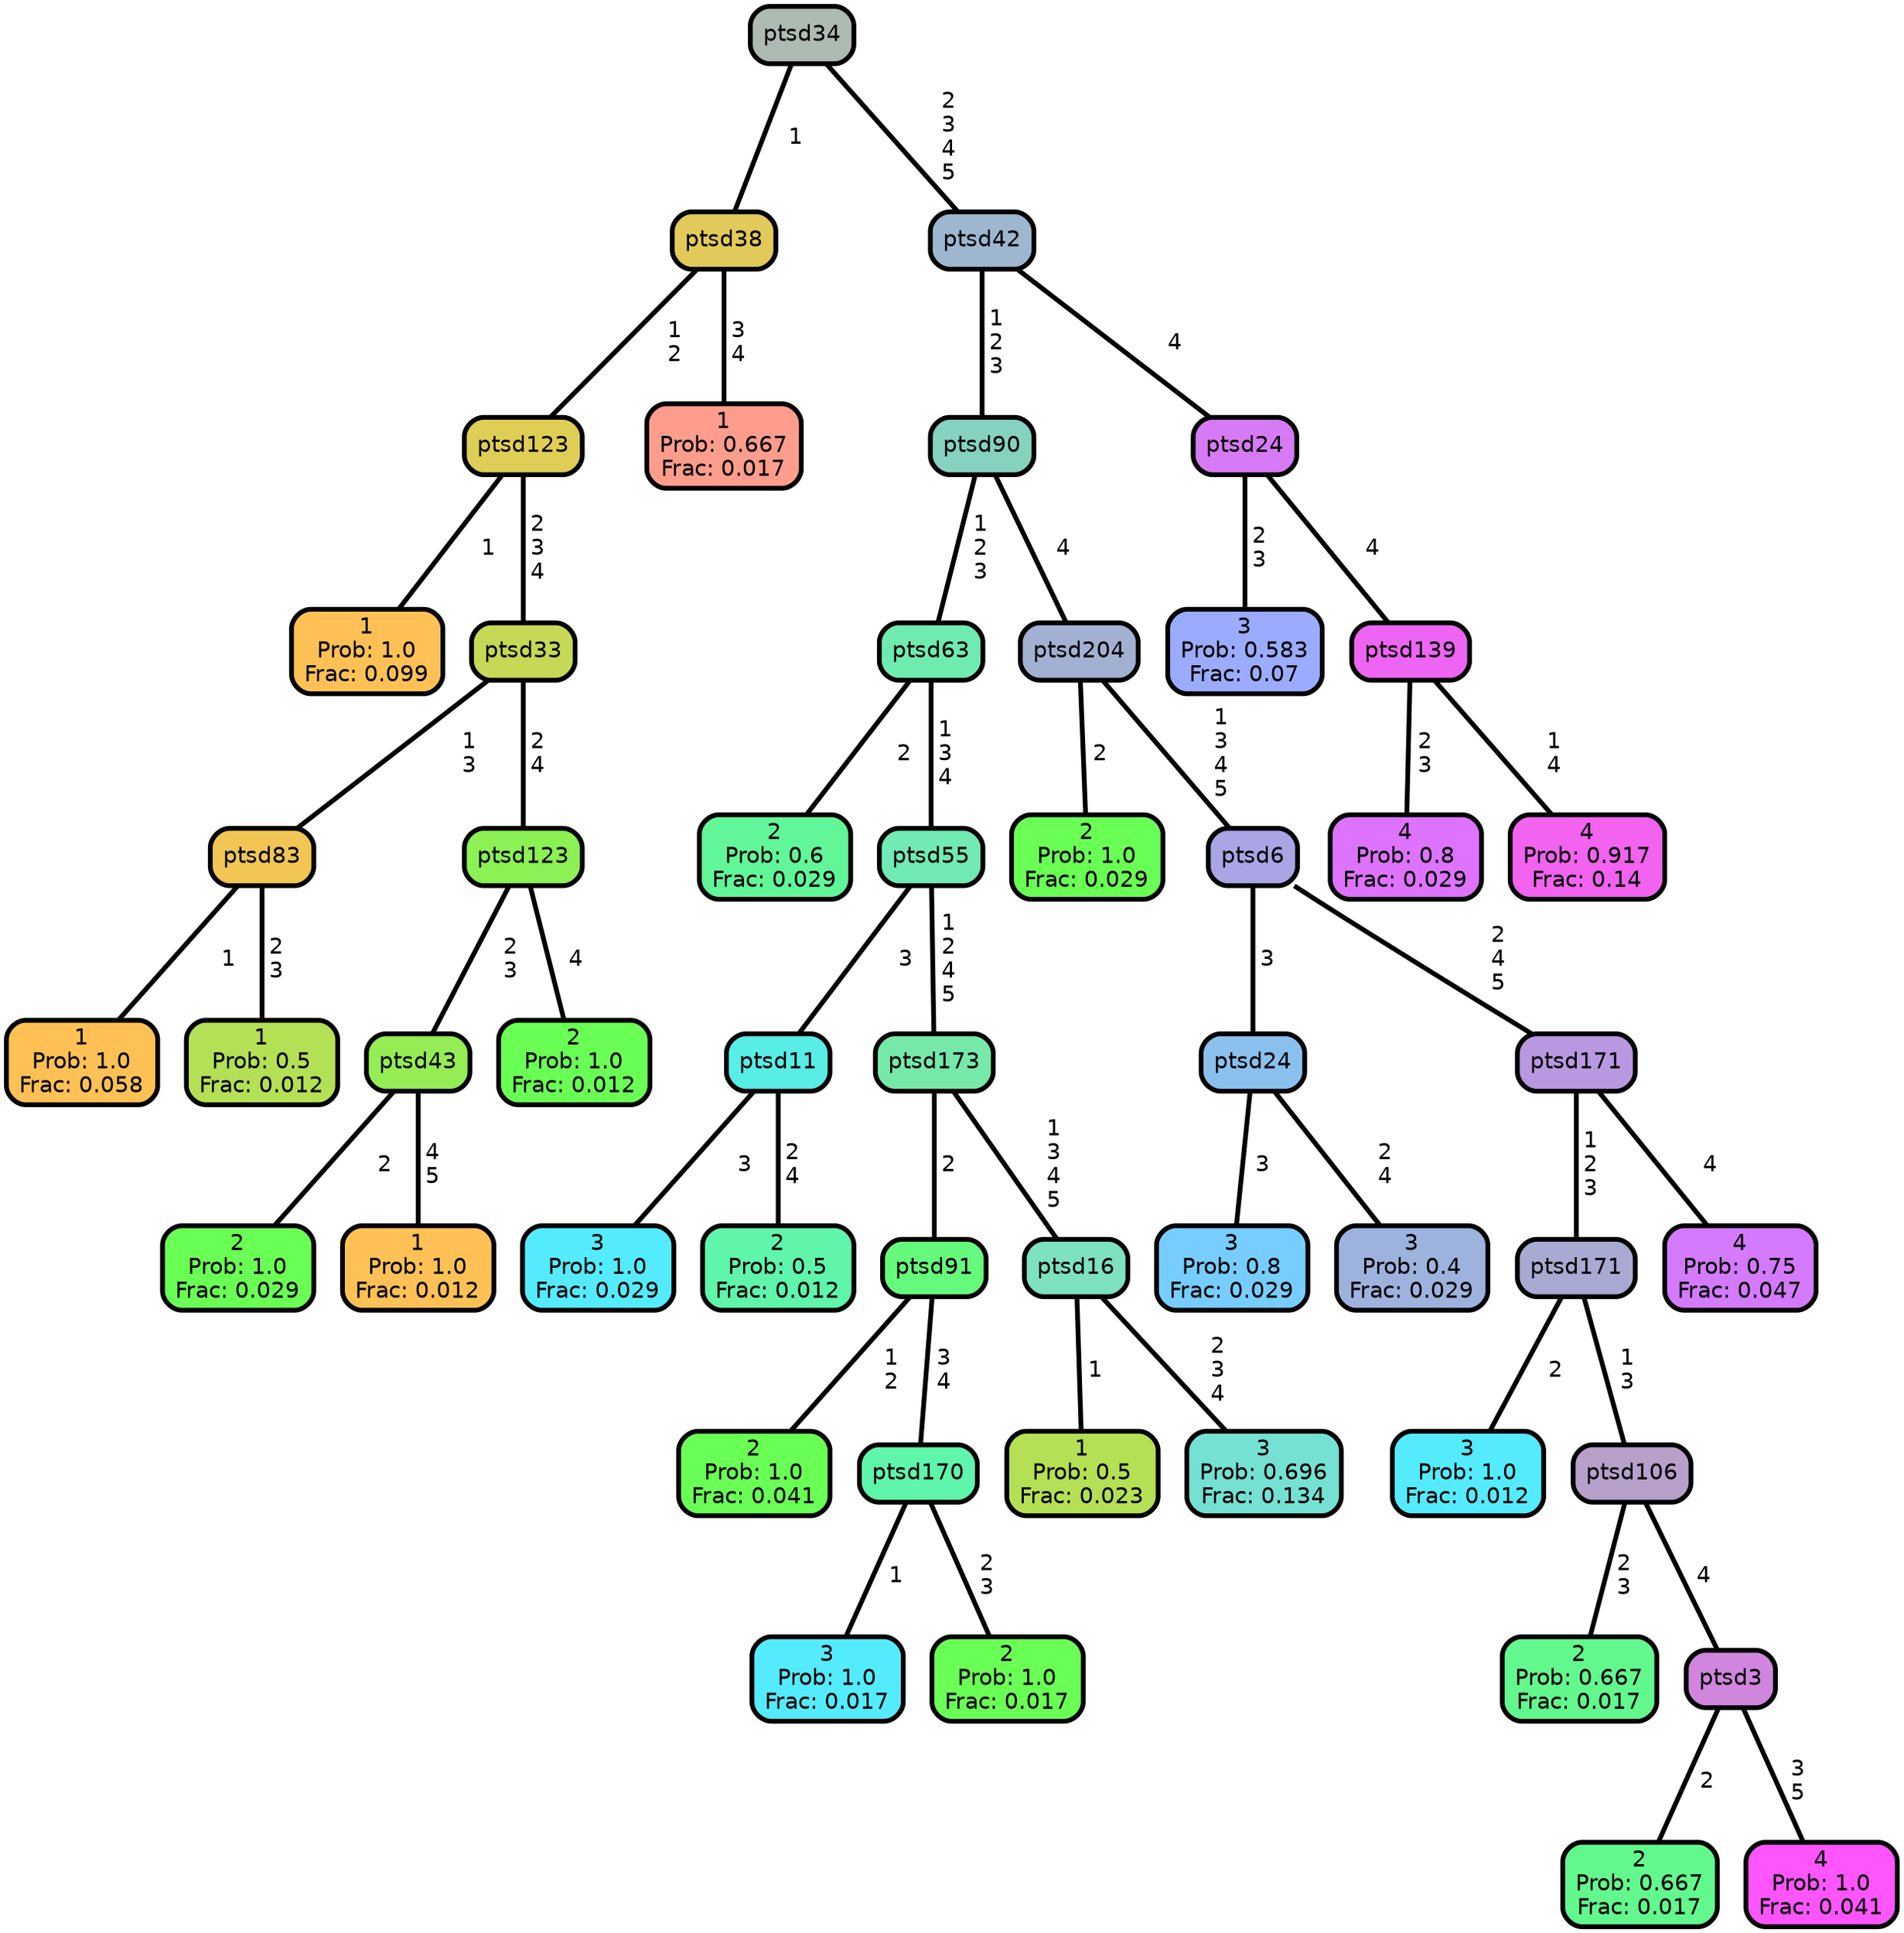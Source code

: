 graph Tree {
node [shape=box, style="filled, rounded",color="black",penwidth="3",fontcolor="black",                 fontname=helvetica] ;
graph [ranksep="0 equally", splines=straight,                 bgcolor=transparent, dpi=200] ;
edge [fontname=helvetica, color=black] ;
0 [label="1
Prob: 1.0
Frac: 0.099", fillcolor="#ffc155"] ;
1 [label="ptsd123", fillcolor="#dfce55"] ;
2 [label="1
Prob: 1.0
Frac: 0.058", fillcolor="#ffc155"] ;
3 [label="ptsd83", fillcolor="#f2c655"] ;
4 [label="1
Prob: 0.5
Frac: 0.012", fillcolor="#b4e055"] ;
5 [label="ptsd33", fillcolor="#c6d855"] ;
6 [label="2
Prob: 1.0
Frac: 0.029", fillcolor="#6aff55"] ;
7 [label="ptsd43", fillcolor="#94ed55"] ;
8 [label="1
Prob: 1.0
Frac: 0.012", fillcolor="#ffc155"] ;
9 [label="ptsd123", fillcolor="#8bf155"] ;
10 [label="2
Prob: 1.0
Frac: 0.012", fillcolor="#6aff55"] ;
11 [label="ptsd38", fillcolor="#e1ca59"] ;
12 [label="1
Prob: 0.667
Frac: 0.017", fillcolor="#ff9d8d"] ;
13 [label="ptsd34", fillcolor="#aebbb3"] ;
14 [label="2
Prob: 0.6
Frac: 0.029", fillcolor="#61f799"] ;
15 [label="ptsd63", fillcolor="#70ebb0"] ;
16 [label="3
Prob: 1.0
Frac: 0.029", fillcolor="#55ebff"] ;
17 [label="ptsd11", fillcolor="#58ede6"] ;
18 [label="2
Prob: 0.5
Frac: 0.012", fillcolor="#5ff5aa"] ;
19 [label="ptsd55", fillcolor="#71eab3"] ;
20 [label="2
Prob: 1.0
Frac: 0.041", fillcolor="#6aff55"] ;
21 [label="ptsd91", fillcolor="#65fa7c"] ;
22 [label="3
Prob: 1.0
Frac: 0.017", fillcolor="#55ebff"] ;
23 [label="ptsd170", fillcolor="#5ff5aa"] ;
24 [label="2
Prob: 1.0
Frac: 0.017", fillcolor="#6aff55"] ;
25 [label="ptsd173", fillcolor="#76e9aa"] ;
26 [label="1
Prob: 0.5
Frac: 0.023", fillcolor="#b4e055"] ;
27 [label="ptsd16", fillcolor="#7ee1c0"] ;
28 [label="3
Prob: 0.696
Frac: 0.134", fillcolor="#75e1d2"] ;
29 [label="ptsd90", fillcolor="#85d2be"] ;
30 [label="2
Prob: 1.0
Frac: 0.029", fillcolor="#6aff55"] ;
31 [label="ptsd204", fillcolor="#a2b1d2"] ;
32 [label="3
Prob: 0.8
Frac: 0.029", fillcolor="#77cdff"] ;
33 [label="ptsd24", fillcolor="#8ac0ee"] ;
34 [label="3
Prob: 0.4
Frac: 0.029", fillcolor="#9db3dd"] ;
35 [label="ptsd6", fillcolor="#aaa5e5"] ;
36 [label="3
Prob: 1.0
Frac: 0.012", fillcolor="#55ebff"] ;
37 [label="ptsd171", fillcolor="#a9aad1"] ;
38 [label="2
Prob: 0.667
Frac: 0.017", fillcolor="#63f88d"] ;
39 [label="ptsd106", fillcolor="#b7a0ca"] ;
40 [label="2
Prob: 0.667
Frac: 0.017", fillcolor="#63f88d"] ;
41 [label="ptsd3", fillcolor="#d086dd"] ;
42 [label="4
Prob: 1.0
Frac: 0.041", fillcolor="#ff55ff"] ;
43 [label="ptsd171", fillcolor="#b899e1"] ;
44 [label="4
Prob: 0.75
Frac: 0.047", fillcolor="#d47aff"] ;
45 [label="ptsd42", fillcolor="#9eb7d0"] ;
46 [label="3
Prob: 0.583
Frac: 0.07", fillcolor="#9bacff"] ;
47 [label="ptsd24", fillcolor="#d67af6"] ;
48 [label="4
Prob: 0.8
Frac: 0.029", fillcolor="#dd73ff"] ;
49 [label="ptsd139", fillcolor="#ee65f3"] ;
50 [label="4
Prob: 0.917
Frac: 0.14", fillcolor="#f263f0"] ;
1 -- 0 [label=" 1",penwidth=3] ;
1 -- 5 [label=" 2\n 3\n 4",penwidth=3] ;
3 -- 2 [label=" 1",penwidth=3] ;
3 -- 4 [label=" 2\n 3",penwidth=3] ;
5 -- 3 [label=" 1\n 3",penwidth=3] ;
5 -- 9 [label=" 2\n 4",penwidth=3] ;
7 -- 6 [label=" 2",penwidth=3] ;
7 -- 8 [label=" 4\n 5",penwidth=3] ;
9 -- 7 [label=" 2\n 3",penwidth=3] ;
9 -- 10 [label=" 4",penwidth=3] ;
11 -- 1 [label=" 1\n 2",penwidth=3] ;
11 -- 12 [label=" 3\n 4",penwidth=3] ;
13 -- 11 [label=" 1",penwidth=3] ;
13 -- 45 [label=" 2\n 3\n 4\n 5",penwidth=3] ;
15 -- 14 [label=" 2",penwidth=3] ;
15 -- 19 [label=" 1\n 3\n 4",penwidth=3] ;
17 -- 16 [label=" 3",penwidth=3] ;
17 -- 18 [label=" 2\n 4",penwidth=3] ;
19 -- 17 [label=" 3",penwidth=3] ;
19 -- 25 [label=" 1\n 2\n 4\n 5",penwidth=3] ;
21 -- 20 [label=" 1\n 2",penwidth=3] ;
21 -- 23 [label=" 3\n 4",penwidth=3] ;
23 -- 22 [label=" 1",penwidth=3] ;
23 -- 24 [label=" 2\n 3",penwidth=3] ;
25 -- 21 [label=" 2",penwidth=3] ;
25 -- 27 [label=" 1\n 3\n 4\n 5",penwidth=3] ;
27 -- 26 [label=" 1",penwidth=3] ;
27 -- 28 [label=" 2\n 3\n 4",penwidth=3] ;
29 -- 15 [label=" 1\n 2\n 3",penwidth=3] ;
29 -- 31 [label=" 4",penwidth=3] ;
31 -- 30 [label=" 2",penwidth=3] ;
31 -- 35 [label=" 1\n 3\n 4\n 5",penwidth=3] ;
33 -- 32 [label=" 3",penwidth=3] ;
33 -- 34 [label=" 2\n 4",penwidth=3] ;
35 -- 33 [label=" 3",penwidth=3] ;
35 -- 43 [label=" 2\n 4\n 5",penwidth=3] ;
37 -- 36 [label=" 2",penwidth=3] ;
37 -- 39 [label=" 1\n 3",penwidth=3] ;
39 -- 38 [label=" 2\n 3",penwidth=3] ;
39 -- 41 [label=" 4",penwidth=3] ;
41 -- 40 [label=" 2",penwidth=3] ;
41 -- 42 [label=" 3\n 5",penwidth=3] ;
43 -- 37 [label=" 1\n 2\n 3",penwidth=3] ;
43 -- 44 [label=" 4",penwidth=3] ;
45 -- 29 [label=" 1\n 2\n 3",penwidth=3] ;
45 -- 47 [label=" 4",penwidth=3] ;
47 -- 46 [label=" 2\n 3",penwidth=3] ;
47 -- 49 [label=" 4",penwidth=3] ;
49 -- 48 [label=" 2\n 3",penwidth=3] ;
49 -- 50 [label=" 1\n 4",penwidth=3] ;
{rank = same;}}